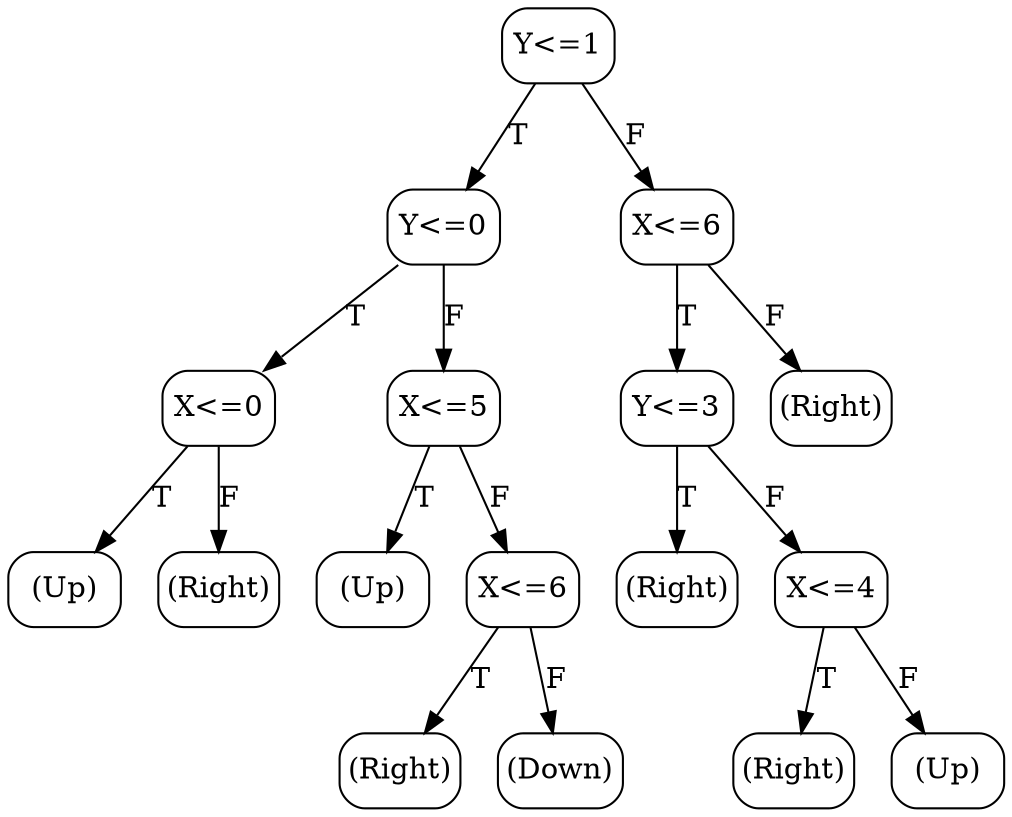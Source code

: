 // decision tree
digraph {
	3 [label="(Up)" margin="0.05,0.05" shape=box style=rounded]
	6 [label="(Right)" margin="0.05,0.05" shape=box style=rounded]
	2 [label="X<=0" margin="0.05,0.05" shape=box style=rounded]
	2 -> 3 [label=T]
	2 -> 6 [label=F]
	10 [label="(Up)" margin="0.05,0.05" shape=box style=rounded]
	14 [label="(Right)" margin="0.05,0.05" shape=box style=rounded]
	15 [label="(Down)" margin="0.05,0.05" shape=box style=rounded]
	13 [label="X<=6" margin="0.05,0.05" shape=box style=rounded]
	13 -> 14 [label=T]
	13 -> 15 [label=F]
	9 [label="X<=5" margin="0.05,0.05" shape=box style=rounded]
	9 -> 10 [label=T]
	9 -> 13 [label=F]
	1 [label="Y<=0" margin="0.05,0.05" shape=box style=rounded]
	1 -> 2 [label=T]
	1 -> 9 [label=F]
	18 [label="(Right)" margin="0.05,0.05" shape=box style=rounded]
	22 [label="(Right)" margin="0.05,0.05" shape=box style=rounded]
	23 [label="(Up)" margin="0.05,0.05" shape=box style=rounded]
	21 [label="X<=4" margin="0.05,0.05" shape=box style=rounded]
	21 -> 22 [label=T]
	21 -> 23 [label=F]
	17 [label="Y<=3" margin="0.05,0.05" shape=box style=rounded]
	17 -> 18 [label=T]
	17 -> 21 [label=F]
	24 [label="(Right)" margin="0.05,0.05" shape=box style=rounded]
	16 [label="X<=6" margin="0.05,0.05" shape=box style=rounded]
	16 -> 17 [label=T]
	16 -> 24 [label=F]
	0 [label="Y<=1" margin="0.05,0.05" shape=box style=rounded]
	0 -> 1 [label=T]
	0 -> 16 [label=F]
}
